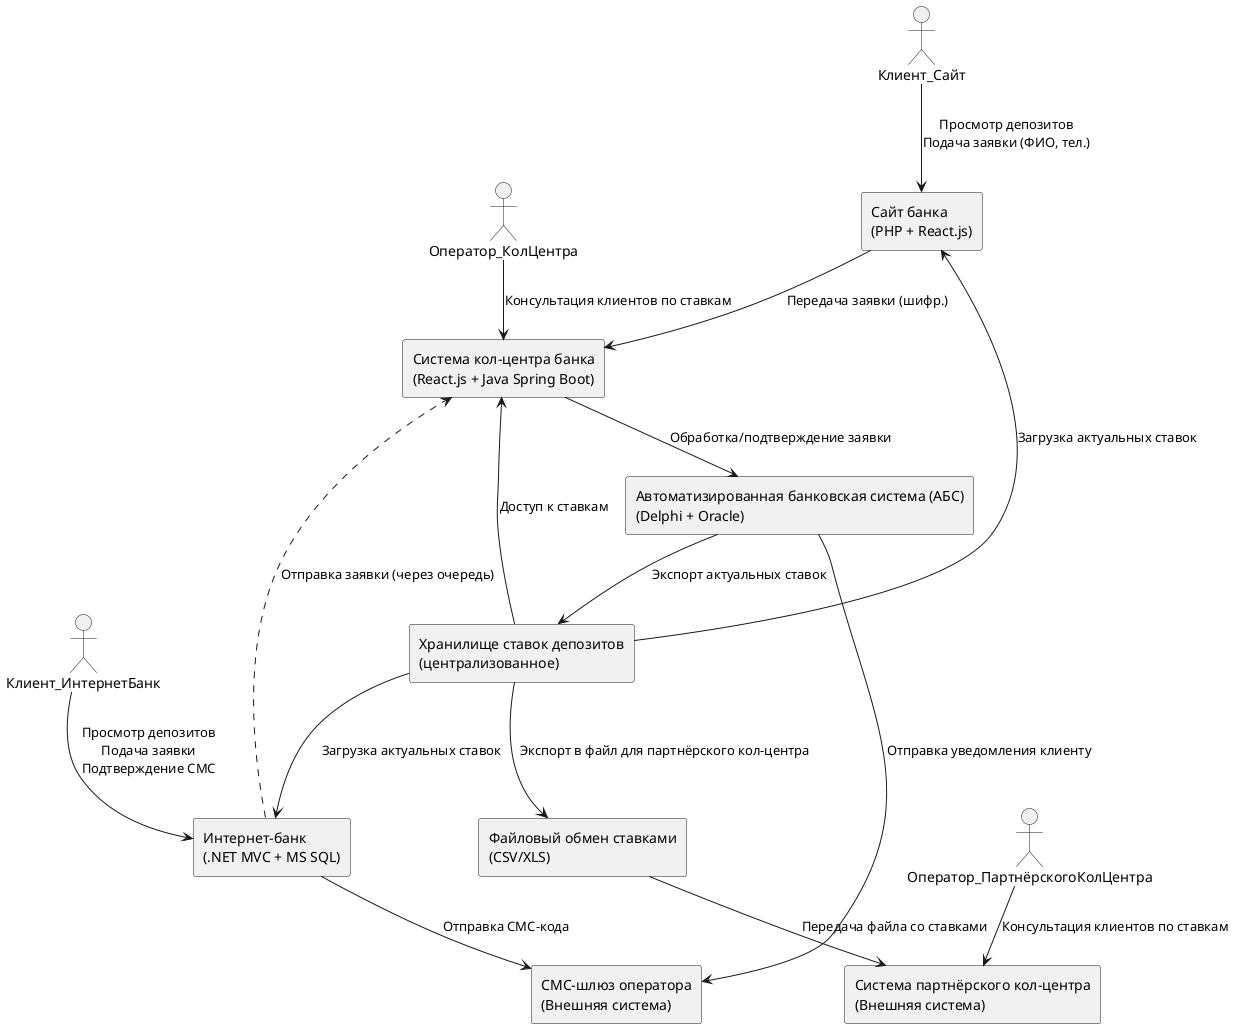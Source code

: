 @startuml
!define RECTANGLE class

actor Клиент_Сайт as ClientSite
actor Клиент_ИнтернетБанк as ClientInternetBank
actor Оператор_КолЦентра as OperatorCC
actor Оператор_ПартнёрскогоКолЦентра as OperatorPartnerCC

rectangle "Сайт банка\n(PHP + React.js)" as Website
rectangle "Интернет-банк\n(.NET MVC + MS SQL)" as InternetBank
rectangle "Система кол-центра банка\n(React.js + Java Spring Boot)" as CallCenter
rectangle "Система партнёрского кол-центра\n(Внешняя система)" as PartnerCallCenter
rectangle "Автоматизированная банковская система (АБС)\n(Delphi + Oracle)" as ABS
rectangle "СМС-шлюз оператора\n(Внешняя система)" as SMSGateway
rectangle "Хранилище ставок депозитов\n(централизованное)" as RatesStorage
rectangle "Файловый обмен ставками\n(CSV/XLS)" as RatesFileExchange

' Взаимодействие клиентов
ClientSite --> Website : Просмотр депозитов\nПодача заявки (ФИО, тел.)
ClientInternetBank --> InternetBank : Просмотр депозитов\nПодача заявки\nПодтверждение СМС

' Ставки
ABS --> RatesStorage : Экспорт актуальных ставок
RatesStorage --> Website : Загрузка актуальных ставок
RatesStorage --> InternetBank : Загрузка актуальных ставок
RatesStorage --> CallCenter : Доступ к ставкам
RatesStorage --> RatesFileExchange : Экспорт в файл для партнёрского кол-центра
RatesFileExchange --> PartnerCallCenter : Передача файла со ставками

' Работа кол-центров
OperatorCC --> CallCenter : Консультация клиентов по ставкам
OperatorPartnerCC --> PartnerCallCenter : Консультация клиентов по ставкам

' Передача заявок
Website --> CallCenter : Передача заявки (шифр.)
InternetBank ..> CallCenter : Отправка заявки (через очередь)
CallCenter --> ABS : Обработка/подтверждение заявки

' СМС
InternetBank --> SMSGateway : Отправка СМС-кода
ABS --> SMSGateway : Отправка уведомления клиенту

@enduml
